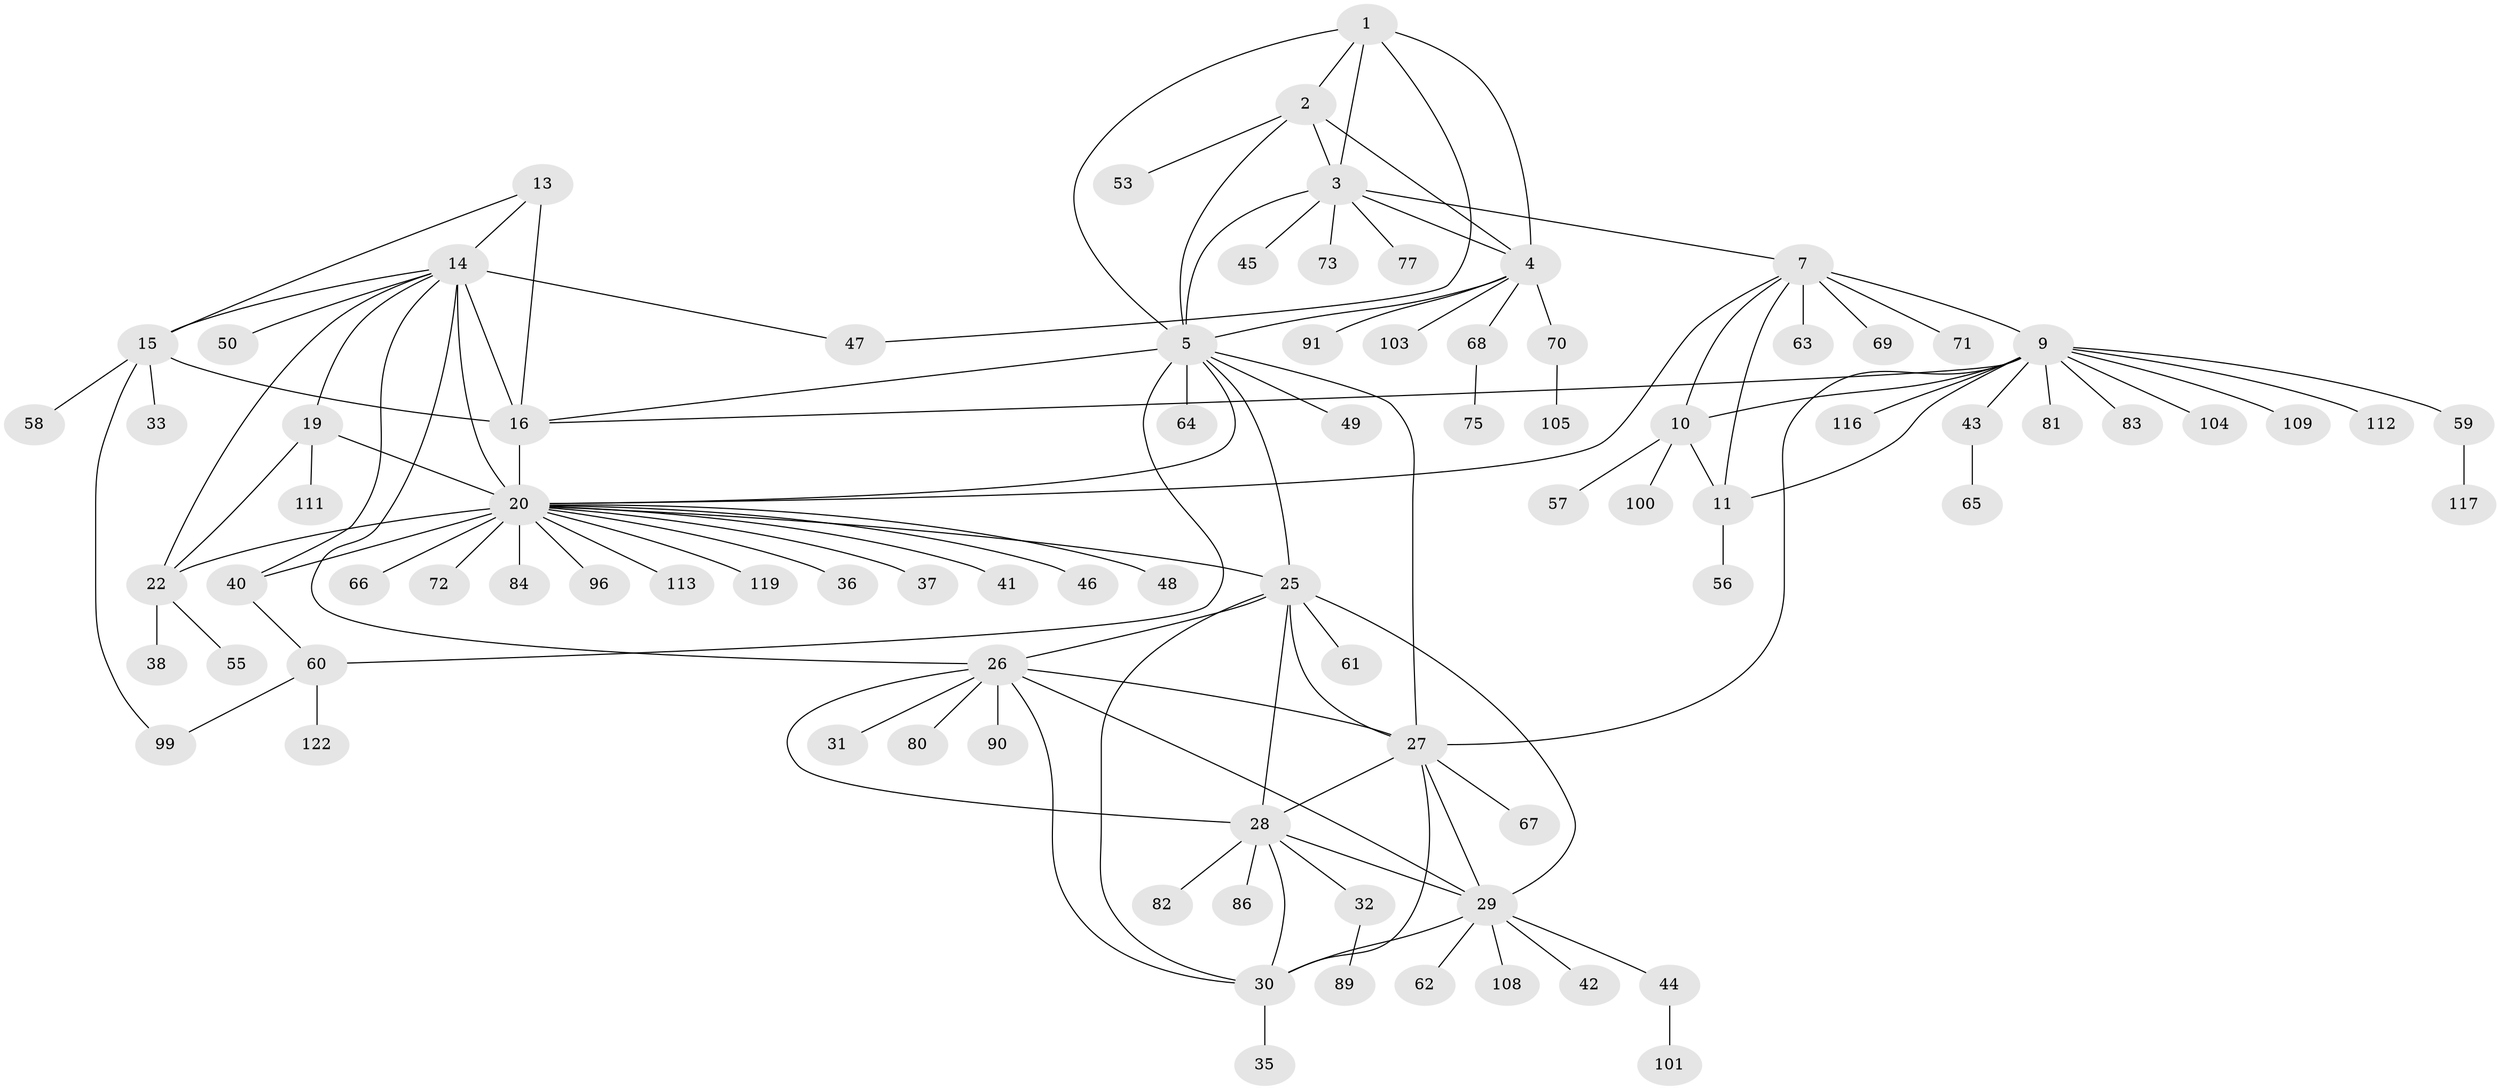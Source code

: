 // original degree distribution, {6: 0.056, 7: 0.032, 9: 0.048, 12: 0.008, 8: 0.024, 10: 0.04, 11: 0.016, 5: 0.008, 17: 0.008, 1: 0.568, 2: 0.152, 3: 0.024, 4: 0.016}
// Generated by graph-tools (version 1.1) at 2025/19/03/04/25 18:19:41]
// undirected, 87 vertices, 123 edges
graph export_dot {
graph [start="1"]
  node [color=gray90,style=filled];
  1;
  2 [super="+51"];
  3 [super="+6"];
  4;
  5;
  7 [super="+8"];
  9 [super="+12"];
  10;
  11;
  13 [super="+95"];
  14 [super="+92+21"];
  15 [super="+34"];
  16 [super="+17+74+18+118+121"];
  19;
  20 [super="+24+23"];
  22 [super="+54"];
  25 [super="+52+106+39"];
  26;
  27;
  28;
  29;
  30;
  31;
  32;
  33;
  35;
  36;
  37;
  38;
  40;
  41;
  42;
  43 [super="+98+125"];
  44;
  45 [super="+120"];
  46;
  47;
  48 [super="+93+102"];
  49;
  50;
  53;
  55;
  56;
  57;
  58;
  59;
  60;
  61;
  62;
  63;
  64;
  65;
  66;
  67 [super="+124"];
  68;
  69;
  70;
  71;
  72;
  73;
  75;
  77;
  80;
  81;
  82 [super="+85"];
  83;
  84;
  86 [super="+114"];
  89;
  90;
  91;
  96;
  99 [super="+123"];
  100;
  101;
  103;
  104;
  105;
  108;
  109;
  111 [super="+115"];
  112;
  113;
  116;
  117;
  119;
  122;
  1 -- 2;
  1 -- 3 [weight=2];
  1 -- 4;
  1 -- 5;
  1 -- 47;
  2 -- 3 [weight=2];
  2 -- 4;
  2 -- 5;
  2 -- 53;
  3 -- 4 [weight=2];
  3 -- 5 [weight=2];
  3 -- 77;
  3 -- 7;
  3 -- 73;
  3 -- 45;
  4 -- 5;
  4 -- 68;
  4 -- 70;
  4 -- 91;
  4 -- 103;
  5 -- 16;
  5 -- 27;
  5 -- 49;
  5 -- 60;
  5 -- 64;
  5 -- 20;
  5 -- 25;
  7 -- 9 [weight=4];
  7 -- 10 [weight=2];
  7 -- 11 [weight=2];
  7 -- 69;
  7 -- 71;
  7 -- 20;
  7 -- 63;
  9 -- 10 [weight=2];
  9 -- 11 [weight=2];
  9 -- 27;
  9 -- 59;
  9 -- 81;
  9 -- 109;
  9 -- 104;
  9 -- 43;
  9 -- 16;
  9 -- 112;
  9 -- 83;
  9 -- 116;
  10 -- 11;
  10 -- 57;
  10 -- 100;
  11 -- 56;
  13 -- 14;
  13 -- 15;
  13 -- 16 [weight=3];
  14 -- 15;
  14 -- 16 [weight=3];
  14 -- 26;
  14 -- 40;
  14 -- 47;
  14 -- 20 [weight=4];
  14 -- 50;
  14 -- 19;
  14 -- 22;
  15 -- 16 [weight=3];
  15 -- 33;
  15 -- 58;
  15 -- 99;
  16 -- 20 [weight=4];
  19 -- 20 [weight=3];
  19 -- 22;
  19 -- 111;
  20 -- 22 [weight=3];
  20 -- 25;
  20 -- 40;
  20 -- 96;
  20 -- 72;
  20 -- 113;
  20 -- 119;
  20 -- 66;
  20 -- 36;
  20 -- 37;
  20 -- 41;
  20 -- 46;
  20 -- 48;
  20 -- 84;
  22 -- 38;
  22 -- 55;
  25 -- 26;
  25 -- 27;
  25 -- 28;
  25 -- 29;
  25 -- 30;
  25 -- 61;
  26 -- 27;
  26 -- 28;
  26 -- 29;
  26 -- 30;
  26 -- 31;
  26 -- 80;
  26 -- 90;
  27 -- 28;
  27 -- 29;
  27 -- 30;
  27 -- 67;
  28 -- 29;
  28 -- 30;
  28 -- 32;
  28 -- 82;
  28 -- 86;
  29 -- 30;
  29 -- 42;
  29 -- 44;
  29 -- 62;
  29 -- 108;
  30 -- 35;
  32 -- 89;
  40 -- 60;
  43 -- 65;
  44 -- 101;
  59 -- 117;
  60 -- 99;
  60 -- 122;
  68 -- 75;
  70 -- 105;
}

